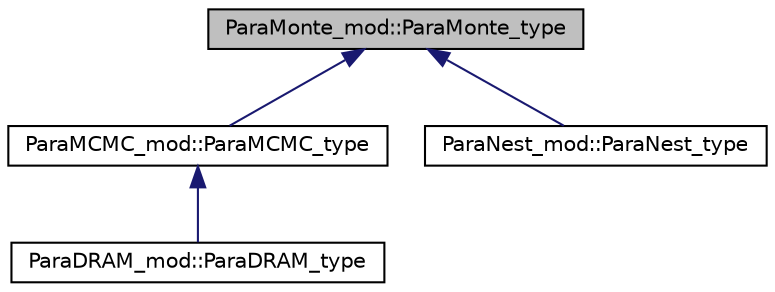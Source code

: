 digraph "ParaMonte_mod::ParaMonte_type"
{
 // LATEX_PDF_SIZE
  edge [fontname="Helvetica",fontsize="10",labelfontname="Helvetica",labelfontsize="10"];
  node [fontname="Helvetica",fontsize="10",shape=record];
  Node1 [label="ParaMonte_mod::ParaMonte_type",height=0.2,width=0.4,color="black", fillcolor="grey75", style="filled", fontcolor="black",tooltip="The ParaMonte_type sampler base class."];
  Node1 -> Node2 [dir="back",color="midnightblue",fontsize="10",style="solid",fontname="Helvetica"];
  Node2 [label="ParaMCMC_mod::ParaMCMC_type",height=0.2,width=0.4,color="black", fillcolor="white", style="filled",URL="$structParaMCMC__mod_1_1ParaMCMC__type.html",tooltip="The ParaMCMC_type class."];
  Node2 -> Node3 [dir="back",color="midnightblue",fontsize="10",style="solid",fontname="Helvetica"];
  Node3 [label="ParaDRAM_mod::ParaDRAM_type",height=0.2,width=0.4,color="black", fillcolor="white", style="filled",URL="$structParaDRAM__mod_1_1ParaDRAM__type.html",tooltip="This is the ParaDRAM_type class."];
  Node1 -> Node4 [dir="back",color="midnightblue",fontsize="10",style="solid",fontname="Helvetica"];
  Node4 [label="ParaNest_mod::ParaNest_type",height=0.2,width=0.4,color="black", fillcolor="white", style="filled",URL="$structParaNest__mod_1_1ParaNest__type.html",tooltip="The ParaNest_type class."];
}
